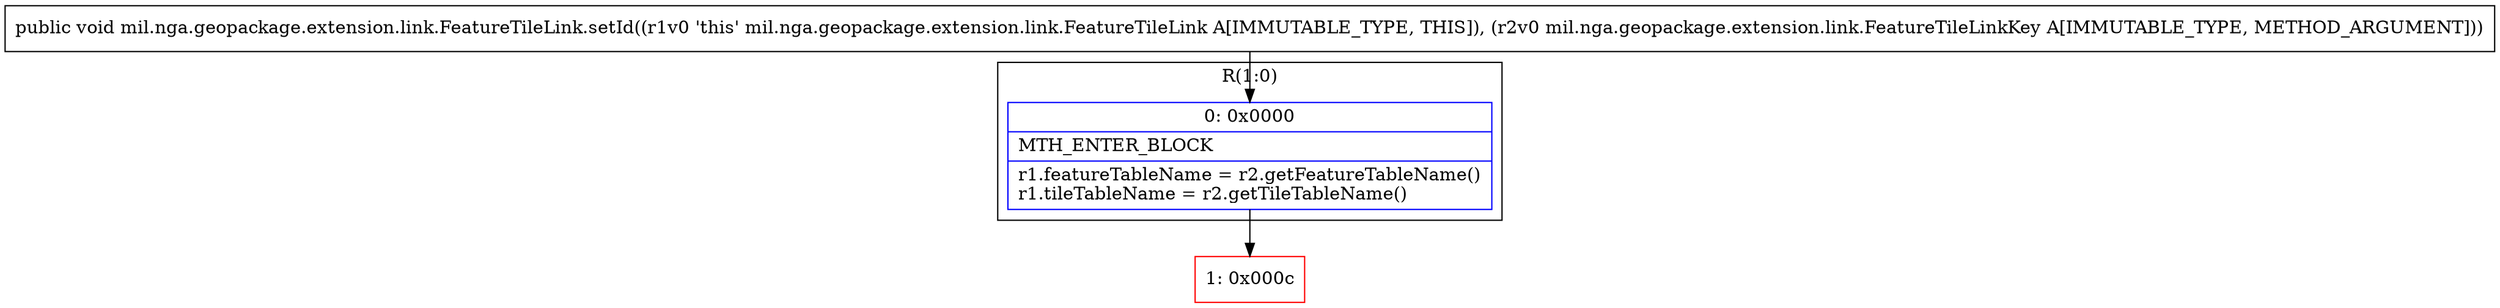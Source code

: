 digraph "CFG formil.nga.geopackage.extension.link.FeatureTileLink.setId(Lmil\/nga\/geopackage\/extension\/link\/FeatureTileLinkKey;)V" {
subgraph cluster_Region_2040537521 {
label = "R(1:0)";
node [shape=record,color=blue];
Node_0 [shape=record,label="{0\:\ 0x0000|MTH_ENTER_BLOCK\l|r1.featureTableName = r2.getFeatureTableName()\lr1.tileTableName = r2.getTileTableName()\l}"];
}
Node_1 [shape=record,color=red,label="{1\:\ 0x000c}"];
MethodNode[shape=record,label="{public void mil.nga.geopackage.extension.link.FeatureTileLink.setId((r1v0 'this' mil.nga.geopackage.extension.link.FeatureTileLink A[IMMUTABLE_TYPE, THIS]), (r2v0 mil.nga.geopackage.extension.link.FeatureTileLinkKey A[IMMUTABLE_TYPE, METHOD_ARGUMENT])) }"];
MethodNode -> Node_0;
Node_0 -> Node_1;
}

